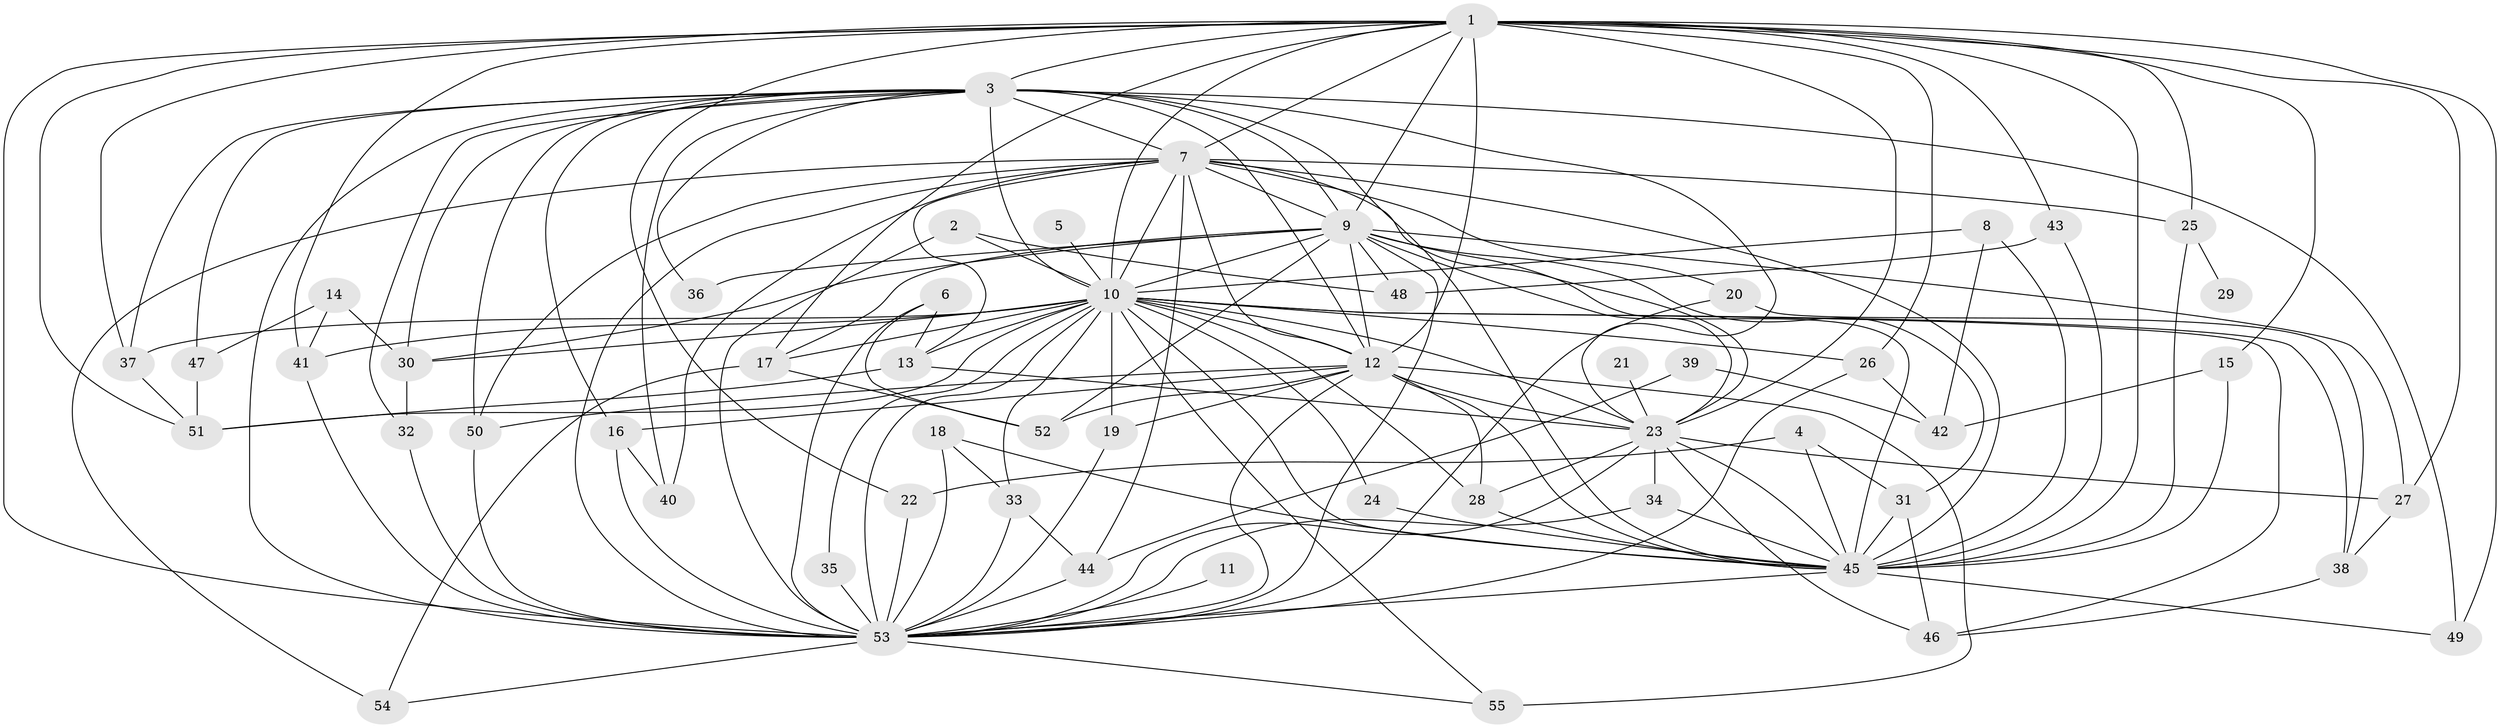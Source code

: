 // original degree distribution, {26: 0.00909090909090909, 31: 0.00909090909090909, 20: 0.02727272727272727, 34: 0.00909090909090909, 13: 0.00909090909090909, 16: 0.00909090909090909, 17: 0.00909090909090909, 19: 0.00909090909090909, 3: 0.18181818181818182, 4: 0.14545454545454545, 5: 0.05454545454545454, 6: 0.00909090909090909, 2: 0.5181818181818182}
// Generated by graph-tools (version 1.1) at 2025/01/03/09/25 03:01:34]
// undirected, 55 vertices, 157 edges
graph export_dot {
graph [start="1"]
  node [color=gray90,style=filled];
  1;
  2;
  3;
  4;
  5;
  6;
  7;
  8;
  9;
  10;
  11;
  12;
  13;
  14;
  15;
  16;
  17;
  18;
  19;
  20;
  21;
  22;
  23;
  24;
  25;
  26;
  27;
  28;
  29;
  30;
  31;
  32;
  33;
  34;
  35;
  36;
  37;
  38;
  39;
  40;
  41;
  42;
  43;
  44;
  45;
  46;
  47;
  48;
  49;
  50;
  51;
  52;
  53;
  54;
  55;
  1 -- 3 [weight=2.0];
  1 -- 7 [weight=2.0];
  1 -- 9 [weight=2.0];
  1 -- 10 [weight=3.0];
  1 -- 12 [weight=3.0];
  1 -- 15 [weight=1.0];
  1 -- 17 [weight=1.0];
  1 -- 22 [weight=1.0];
  1 -- 23 [weight=2.0];
  1 -- 25 [weight=1.0];
  1 -- 26 [weight=1.0];
  1 -- 27 [weight=2.0];
  1 -- 37 [weight=1.0];
  1 -- 41 [weight=1.0];
  1 -- 43 [weight=1.0];
  1 -- 45 [weight=3.0];
  1 -- 49 [weight=1.0];
  1 -- 51 [weight=1.0];
  1 -- 53 [weight=2.0];
  2 -- 10 [weight=1.0];
  2 -- 48 [weight=1.0];
  2 -- 53 [weight=1.0];
  3 -- 7 [weight=2.0];
  3 -- 9 [weight=1.0];
  3 -- 10 [weight=1.0];
  3 -- 12 [weight=1.0];
  3 -- 16 [weight=1.0];
  3 -- 23 [weight=1.0];
  3 -- 30 [weight=1.0];
  3 -- 32 [weight=1.0];
  3 -- 36 [weight=1.0];
  3 -- 37 [weight=1.0];
  3 -- 40 [weight=1.0];
  3 -- 45 [weight=1.0];
  3 -- 47 [weight=1.0];
  3 -- 49 [weight=1.0];
  3 -- 50 [weight=1.0];
  3 -- 53 [weight=1.0];
  4 -- 22 [weight=1.0];
  4 -- 31 [weight=1.0];
  4 -- 45 [weight=2.0];
  5 -- 10 [weight=1.0];
  6 -- 13 [weight=1.0];
  6 -- 52 [weight=1.0];
  6 -- 53 [weight=1.0];
  7 -- 9 [weight=1.0];
  7 -- 10 [weight=1.0];
  7 -- 12 [weight=1.0];
  7 -- 13 [weight=1.0];
  7 -- 20 [weight=2.0];
  7 -- 23 [weight=2.0];
  7 -- 25 [weight=1.0];
  7 -- 40 [weight=1.0];
  7 -- 44 [weight=1.0];
  7 -- 45 [weight=1.0];
  7 -- 50 [weight=1.0];
  7 -- 53 [weight=3.0];
  7 -- 54 [weight=1.0];
  8 -- 10 [weight=1.0];
  8 -- 42 [weight=1.0];
  8 -- 45 [weight=1.0];
  9 -- 10 [weight=2.0];
  9 -- 12 [weight=1.0];
  9 -- 17 [weight=1.0];
  9 -- 23 [weight=1.0];
  9 -- 27 [weight=1.0];
  9 -- 30 [weight=1.0];
  9 -- 31 [weight=1.0];
  9 -- 36 [weight=2.0];
  9 -- 45 [weight=3.0];
  9 -- 48 [weight=1.0];
  9 -- 52 [weight=1.0];
  9 -- 53 [weight=1.0];
  10 -- 12 [weight=1.0];
  10 -- 13 [weight=1.0];
  10 -- 17 [weight=1.0];
  10 -- 19 [weight=1.0];
  10 -- 23 [weight=1.0];
  10 -- 24 [weight=1.0];
  10 -- 26 [weight=1.0];
  10 -- 28 [weight=2.0];
  10 -- 30 [weight=2.0];
  10 -- 33 [weight=1.0];
  10 -- 35 [weight=1.0];
  10 -- 37 [weight=1.0];
  10 -- 38 [weight=1.0];
  10 -- 41 [weight=1.0];
  10 -- 45 [weight=1.0];
  10 -- 46 [weight=1.0];
  10 -- 51 [weight=1.0];
  10 -- 53 [weight=2.0];
  10 -- 55 [weight=1.0];
  11 -- 53 [weight=1.0];
  12 -- 16 [weight=1.0];
  12 -- 19 [weight=1.0];
  12 -- 23 [weight=1.0];
  12 -- 28 [weight=1.0];
  12 -- 45 [weight=1.0];
  12 -- 50 [weight=1.0];
  12 -- 52 [weight=1.0];
  12 -- 53 [weight=1.0];
  12 -- 55 [weight=1.0];
  13 -- 23 [weight=1.0];
  13 -- 51 [weight=1.0];
  14 -- 30 [weight=1.0];
  14 -- 41 [weight=1.0];
  14 -- 47 [weight=1.0];
  15 -- 42 [weight=1.0];
  15 -- 45 [weight=1.0];
  16 -- 40 [weight=1.0];
  16 -- 53 [weight=1.0];
  17 -- 52 [weight=1.0];
  17 -- 54 [weight=1.0];
  18 -- 33 [weight=1.0];
  18 -- 45 [weight=1.0];
  18 -- 53 [weight=2.0];
  19 -- 53 [weight=1.0];
  20 -- 38 [weight=1.0];
  20 -- 53 [weight=1.0];
  21 -- 23 [weight=1.0];
  22 -- 53 [weight=1.0];
  23 -- 27 [weight=1.0];
  23 -- 28 [weight=1.0];
  23 -- 34 [weight=1.0];
  23 -- 45 [weight=1.0];
  23 -- 46 [weight=1.0];
  23 -- 53 [weight=1.0];
  24 -- 45 [weight=1.0];
  25 -- 29 [weight=1.0];
  25 -- 45 [weight=1.0];
  26 -- 42 [weight=1.0];
  26 -- 53 [weight=1.0];
  27 -- 38 [weight=1.0];
  28 -- 45 [weight=1.0];
  30 -- 32 [weight=1.0];
  31 -- 45 [weight=1.0];
  31 -- 46 [weight=1.0];
  32 -- 53 [weight=1.0];
  33 -- 44 [weight=1.0];
  33 -- 53 [weight=1.0];
  34 -- 45 [weight=2.0];
  34 -- 53 [weight=1.0];
  35 -- 53 [weight=1.0];
  37 -- 51 [weight=1.0];
  38 -- 46 [weight=1.0];
  39 -- 42 [weight=1.0];
  39 -- 44 [weight=1.0];
  41 -- 53 [weight=1.0];
  43 -- 45 [weight=1.0];
  43 -- 48 [weight=1.0];
  44 -- 53 [weight=1.0];
  45 -- 49 [weight=1.0];
  45 -- 53 [weight=1.0];
  47 -- 51 [weight=1.0];
  50 -- 53 [weight=1.0];
  53 -- 54 [weight=1.0];
  53 -- 55 [weight=1.0];
}

